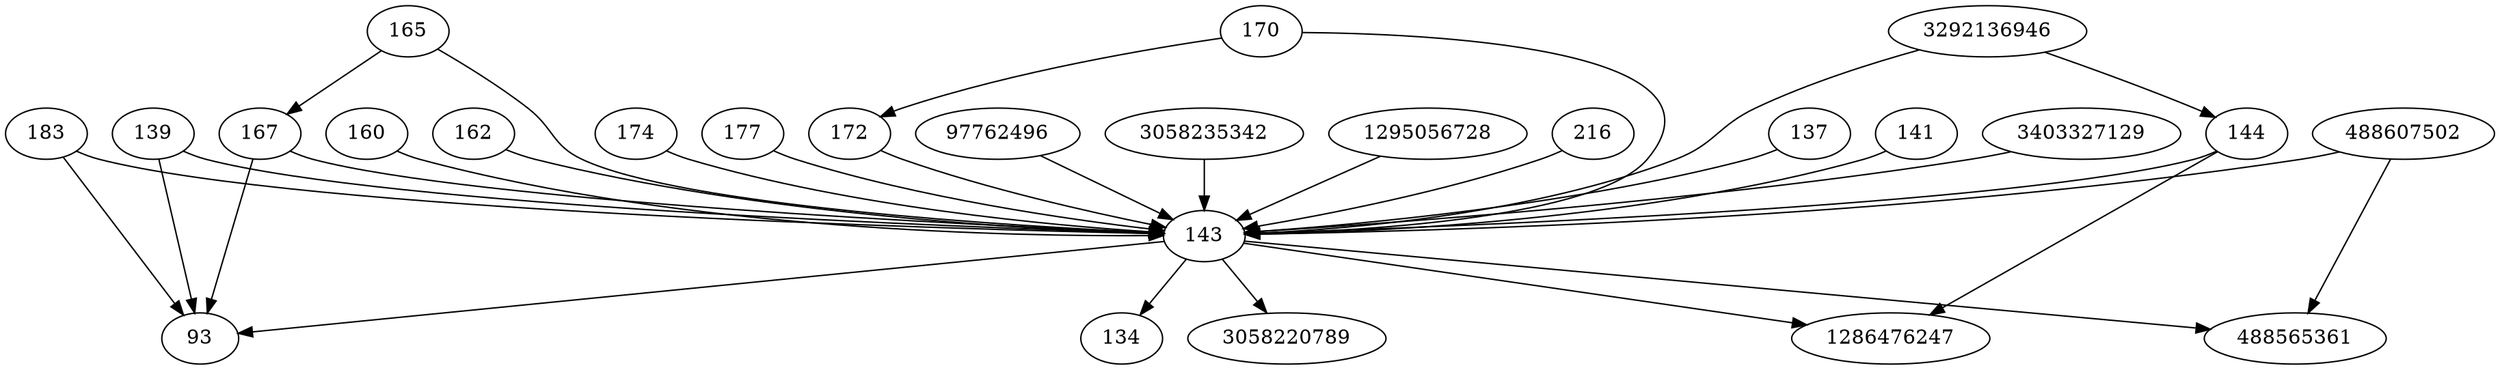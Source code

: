 strict digraph  {
134;
137;
139;
141;
488607502;
143;
144;
3403327129;
160;
162;
165;
167;
170;
172;
174;
177;
183;
97762496;
3058235342;
1286476247;
1295056728;
216;
93;
488565361;
3292136946;
3058220789;
137 -> 143;
139 -> 143;
139 -> 93;
141 -> 143;
488607502 -> 143;
488607502 -> 488565361;
143 -> 134;
143 -> 3058220789;
143 -> 488565361;
143 -> 1286476247;
143 -> 93;
144 -> 143;
144 -> 1286476247;
3403327129 -> 143;
160 -> 143;
162 -> 143;
165 -> 167;
165 -> 143;
167 -> 143;
167 -> 93;
170 -> 172;
170 -> 143;
172 -> 143;
174 -> 143;
177 -> 143;
183 -> 143;
183 -> 93;
97762496 -> 143;
3058235342 -> 143;
1295056728 -> 143;
216 -> 143;
3292136946 -> 143;
3292136946 -> 144;
}
